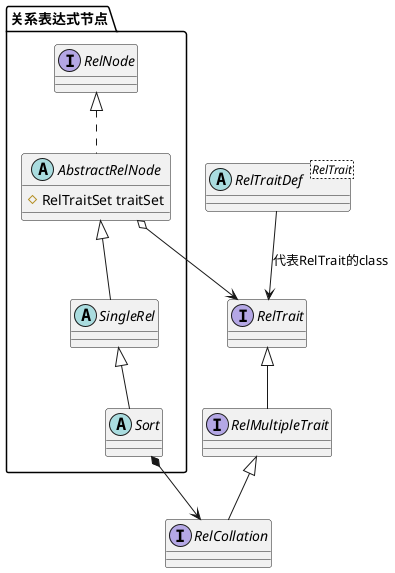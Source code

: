 @startuml
abstract class 关系表达式节点.AbstractRelNode implements 关系表达式节点.RelNode {
    # RelTraitSet traitSet
}

abstract class 关系表达式节点.SingleRel extends 关系表达式节点.AbstractRelNode
abstract class 关系表达式节点.Sort extends 关系表达式节点.SingleRel


interface RelTrait
abstract class RelTraitDef<RelTrait>
interface RelMultipleTrait extends RelTrait
interface RelCollation extends RelMultipleTrait


关系表达式节点.AbstractRelNode o--> RelTrait
RelTraitDef --> RelTrait:代表RelTrait的class

关系表达式节点.Sort *--> RelCollation
@enduml
